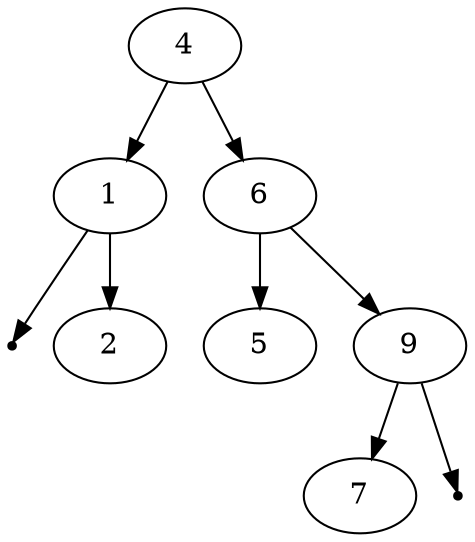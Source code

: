 digraph G {
    graph [ordering="out"];

    4 -> 1, 6;

    1 -> null0, 2;
    null0 [shape=point]

    6 -> 5, 9;

    9 -> 7, null1;
    null1 [shape=point]
}
